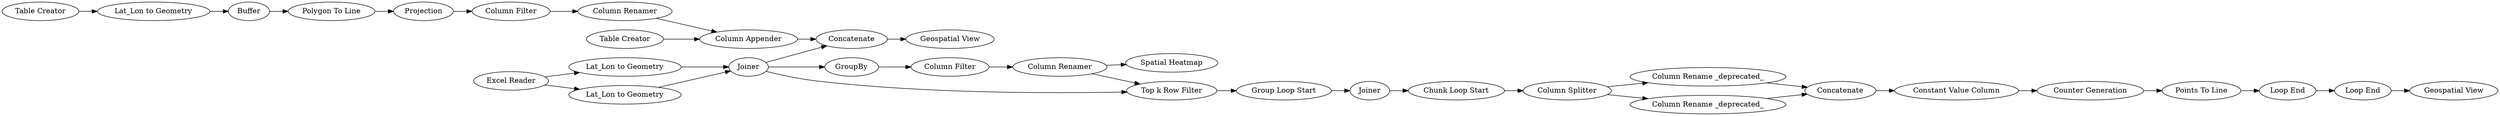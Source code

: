 digraph {
	1964 -> 1966
	1999 -> 1939
	1968 -> 1967
	1939 -> 2000
	1732 -> 1733
	1727 -> 1729
	1958 -> 1961
	1733 -> 1730
	2025 -> 1962
	2000 -> 1962
	1731 -> 1732
	2000 -> 1953
	1730 -> 2029
	1726 -> 1727
	1960 -> 2025
	2029 -> 2030
	1953 -> 1968
	1967 -> 2003
	2028 -> 2004
	2003 -> 2028
	2004 -> 1722
	1722 -> 1726
	1959 -> 1958
	2024 -> 2025
	1966 -> 1957
	1999 -> 1940
	1940 -> 2000
	1962 -> 1963
	1967 -> 2005
	1961 -> 1960
	1726 -> 1728
	1957 -> 1959
	1728 -> 1729
	1729 -> 1731
	2000 -> 2003
	2000 [label=Joiner]
	1957 [label=Buffer]
	1731 [label="Constant Value Column"]
	1953 [label=GroupBy]
	1732 [label="Counter Generation"]
	1940 [label="Lat_Lon to Geometry"]
	2005 [label="Spatial Heatmap"]
	1729 [label=Concatenate]
	1964 [label="Table Creator"]
	1968 [label="Column Filter"]
	2029 [label="Loop End"]
	1961 [label="Column Filter"]
	1966 [label="Lat_Lon to Geometry"]
	1958 [label=Projection]
	1959 [label="Polygon To Line"]
	1999 [label="Excel Reader"]
	1939 [label="Lat_Lon to Geometry"]
	1726 [label="Column Splitter"]
	1963 [label="Geospatial View"]
	2028 [label="Group Loop Start"]
	1722 [label="Chunk Loop Start"]
	2025 [label="Column Appender"]
	2024 [label="Table Creator"]
	2004 [label=Joiner]
	1728 [label="Column Rename _deprecated_"]
	1727 [label="Column Rename _deprecated_"]
	2030 [label="Geospatial View"]
	1967 [label="Column Renamer"]
	1960 [label="Column Renamer"]
	1733 [label="Points To Line"]
	1962 [label=Concatenate]
	1730 [label="Loop End"]
	2003 [label="Top k Row Filter"]
	rankdir=LR
}
